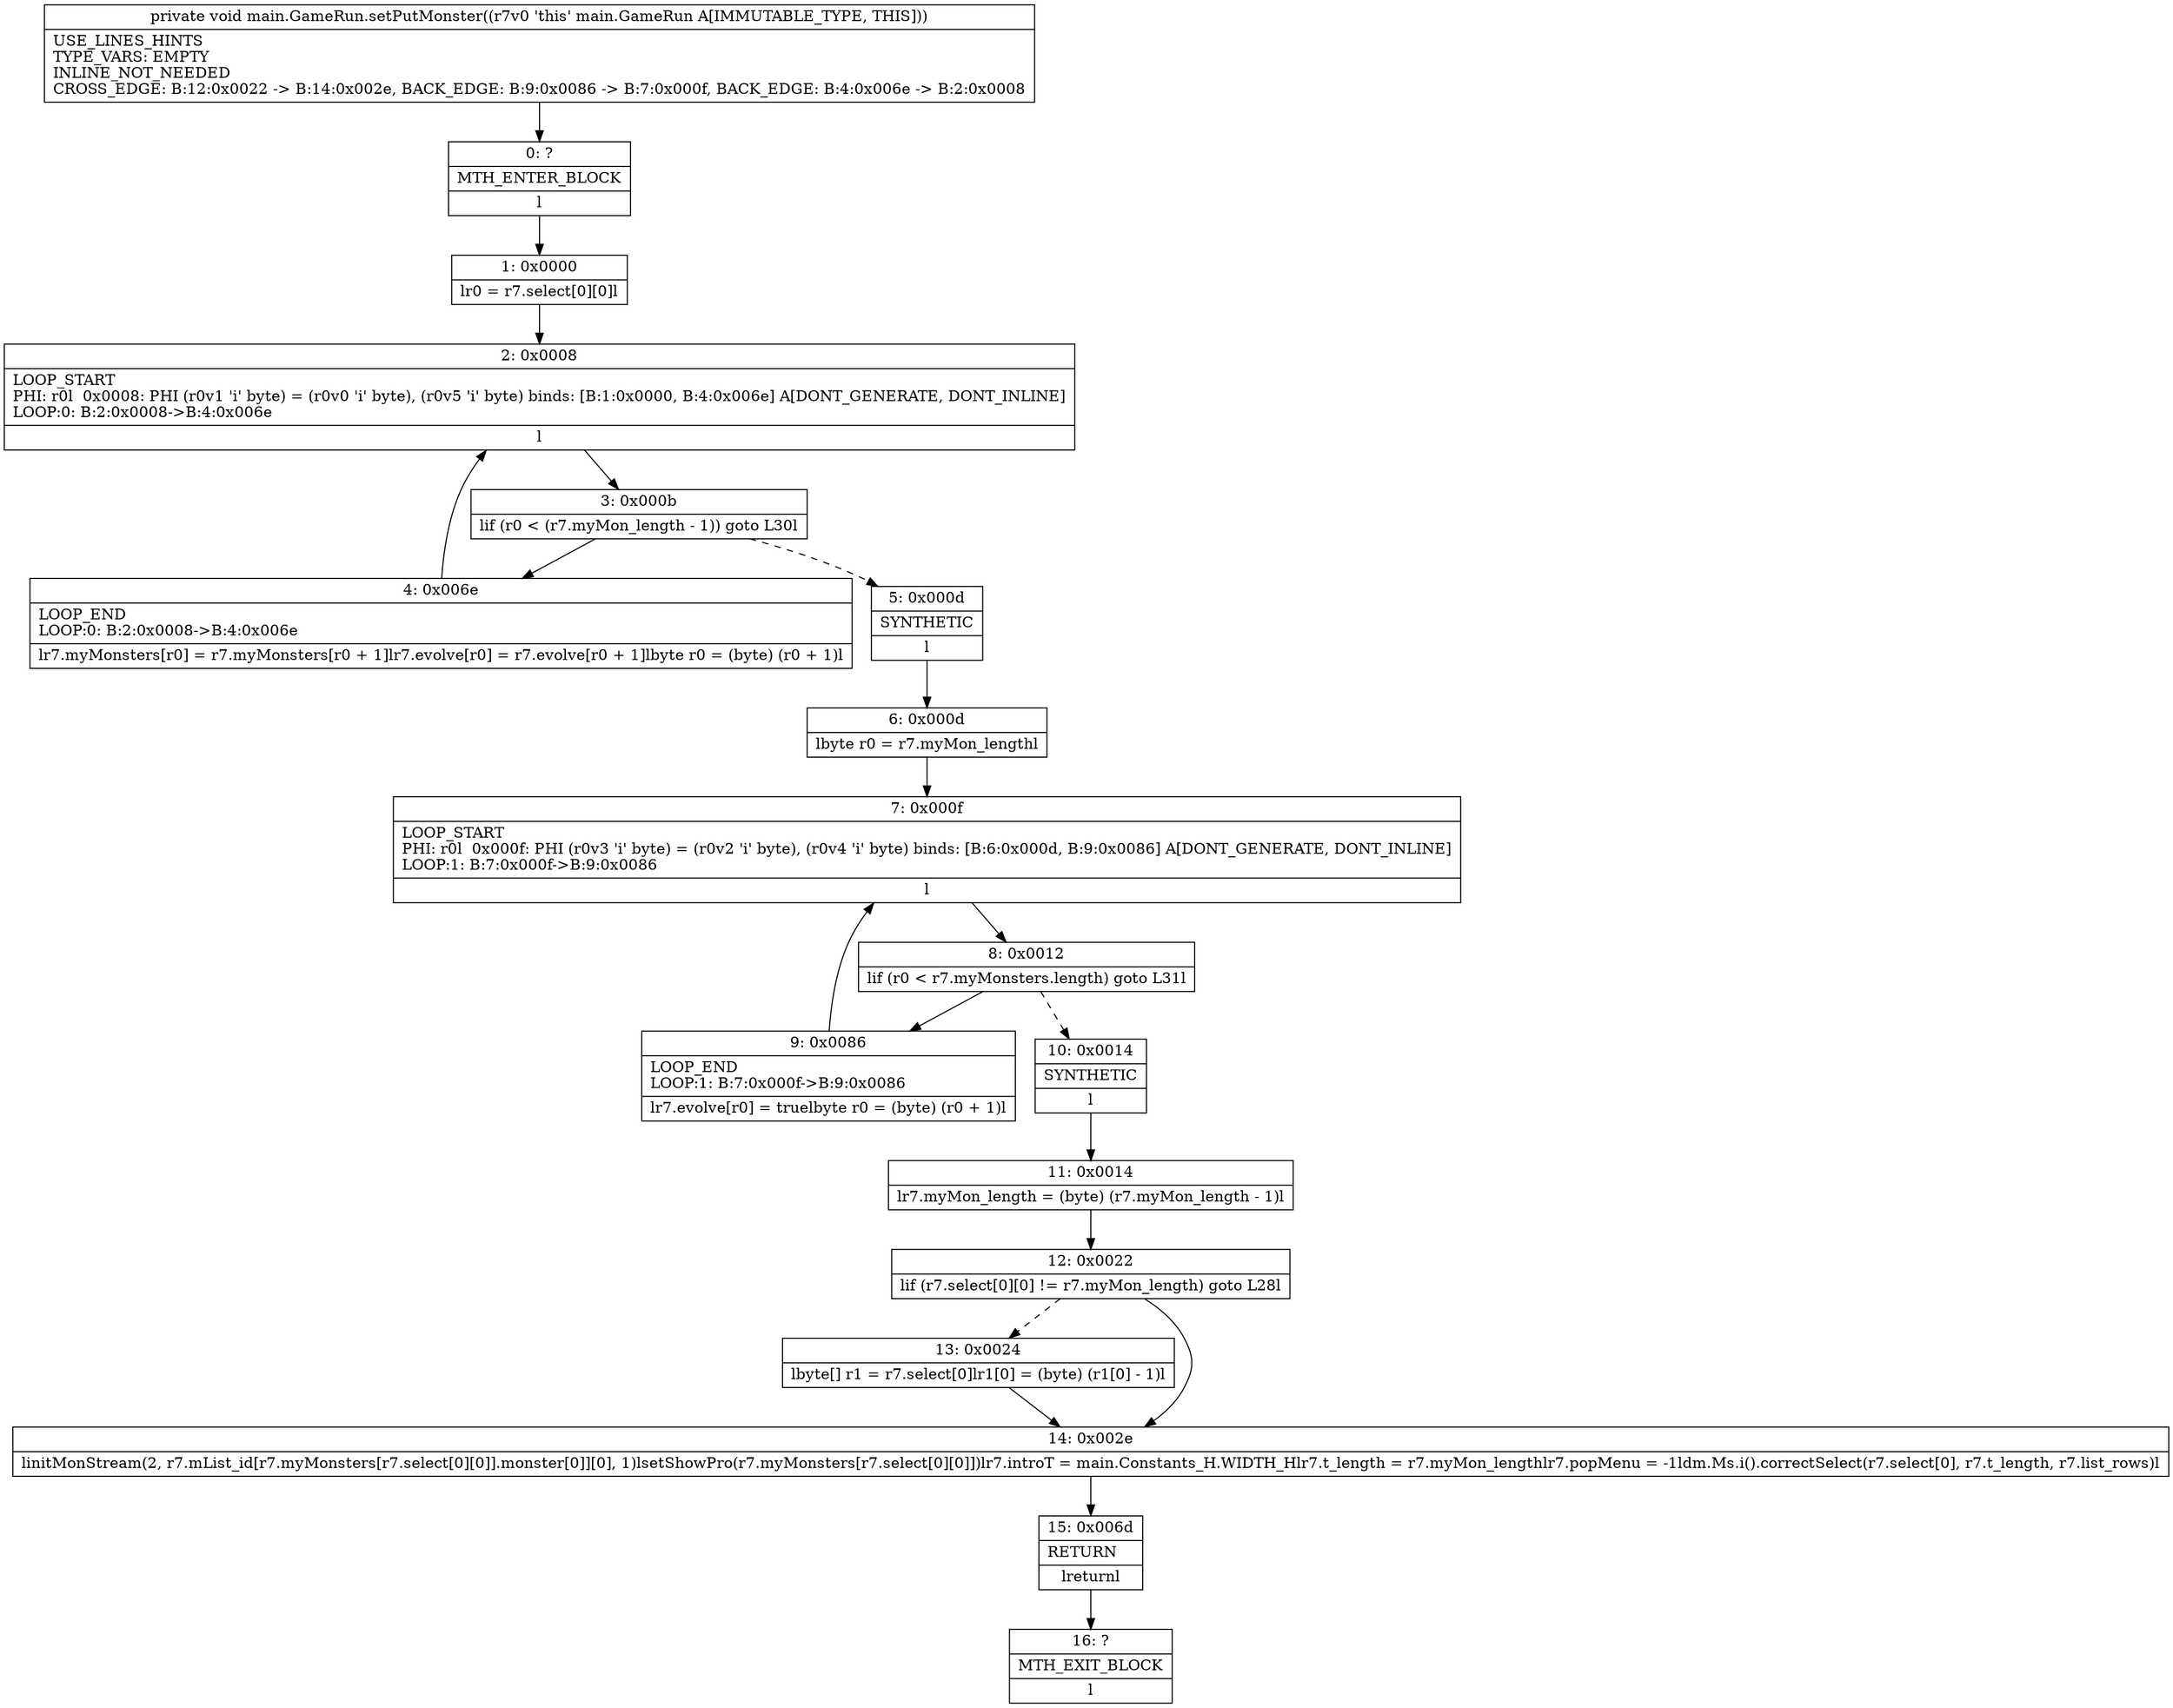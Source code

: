 digraph "CFG formain.GameRun.setPutMonster()V" {
Node_0 [shape=record,label="{0\:\ ?|MTH_ENTER_BLOCK\l|l}"];
Node_1 [shape=record,label="{1\:\ 0x0000|lr0 = r7.select[0][0]l}"];
Node_2 [shape=record,label="{2\:\ 0x0008|LOOP_START\lPHI: r0l  0x0008: PHI (r0v1 'i' byte) = (r0v0 'i' byte), (r0v5 'i' byte) binds: [B:1:0x0000, B:4:0x006e] A[DONT_GENERATE, DONT_INLINE]\lLOOP:0: B:2:0x0008\-\>B:4:0x006e\l|l}"];
Node_3 [shape=record,label="{3\:\ 0x000b|lif (r0 \< (r7.myMon_length \- 1)) goto L30l}"];
Node_4 [shape=record,label="{4\:\ 0x006e|LOOP_END\lLOOP:0: B:2:0x0008\-\>B:4:0x006e\l|lr7.myMonsters[r0] = r7.myMonsters[r0 + 1]lr7.evolve[r0] = r7.evolve[r0 + 1]lbyte r0 = (byte) (r0 + 1)l}"];
Node_5 [shape=record,label="{5\:\ 0x000d|SYNTHETIC\l|l}"];
Node_6 [shape=record,label="{6\:\ 0x000d|lbyte r0 = r7.myMon_lengthl}"];
Node_7 [shape=record,label="{7\:\ 0x000f|LOOP_START\lPHI: r0l  0x000f: PHI (r0v3 'i' byte) = (r0v2 'i' byte), (r0v4 'i' byte) binds: [B:6:0x000d, B:9:0x0086] A[DONT_GENERATE, DONT_INLINE]\lLOOP:1: B:7:0x000f\-\>B:9:0x0086\l|l}"];
Node_8 [shape=record,label="{8\:\ 0x0012|lif (r0 \< r7.myMonsters.length) goto L31l}"];
Node_9 [shape=record,label="{9\:\ 0x0086|LOOP_END\lLOOP:1: B:7:0x000f\-\>B:9:0x0086\l|lr7.evolve[r0] = truelbyte r0 = (byte) (r0 + 1)l}"];
Node_10 [shape=record,label="{10\:\ 0x0014|SYNTHETIC\l|l}"];
Node_11 [shape=record,label="{11\:\ 0x0014|lr7.myMon_length = (byte) (r7.myMon_length \- 1)l}"];
Node_12 [shape=record,label="{12\:\ 0x0022|lif (r7.select[0][0] != r7.myMon_length) goto L28l}"];
Node_13 [shape=record,label="{13\:\ 0x0024|lbyte[] r1 = r7.select[0]lr1[0] = (byte) (r1[0] \- 1)l}"];
Node_14 [shape=record,label="{14\:\ 0x002e|linitMonStream(2, r7.mList_id[r7.myMonsters[r7.select[0][0]].monster[0]][0], 1)lsetShowPro(r7.myMonsters[r7.select[0][0]])lr7.introT = main.Constants_H.WIDTH_Hlr7.t_length = r7.myMon_lengthlr7.popMenu = \-1ldm.Ms.i().correctSelect(r7.select[0], r7.t_length, r7.list_rows)l}"];
Node_15 [shape=record,label="{15\:\ 0x006d|RETURN\l|lreturnl}"];
Node_16 [shape=record,label="{16\:\ ?|MTH_EXIT_BLOCK\l|l}"];
MethodNode[shape=record,label="{private void main.GameRun.setPutMonster((r7v0 'this' main.GameRun A[IMMUTABLE_TYPE, THIS]))  | USE_LINES_HINTS\lTYPE_VARS: EMPTY\lINLINE_NOT_NEEDED\lCROSS_EDGE: B:12:0x0022 \-\> B:14:0x002e, BACK_EDGE: B:9:0x0086 \-\> B:7:0x000f, BACK_EDGE: B:4:0x006e \-\> B:2:0x0008\l}"];
MethodNode -> Node_0;
Node_0 -> Node_1;
Node_1 -> Node_2;
Node_2 -> Node_3;
Node_3 -> Node_4;
Node_3 -> Node_5[style=dashed];
Node_4 -> Node_2;
Node_5 -> Node_6;
Node_6 -> Node_7;
Node_7 -> Node_8;
Node_8 -> Node_9;
Node_8 -> Node_10[style=dashed];
Node_9 -> Node_7;
Node_10 -> Node_11;
Node_11 -> Node_12;
Node_12 -> Node_13[style=dashed];
Node_12 -> Node_14;
Node_13 -> Node_14;
Node_14 -> Node_15;
Node_15 -> Node_16;
}

